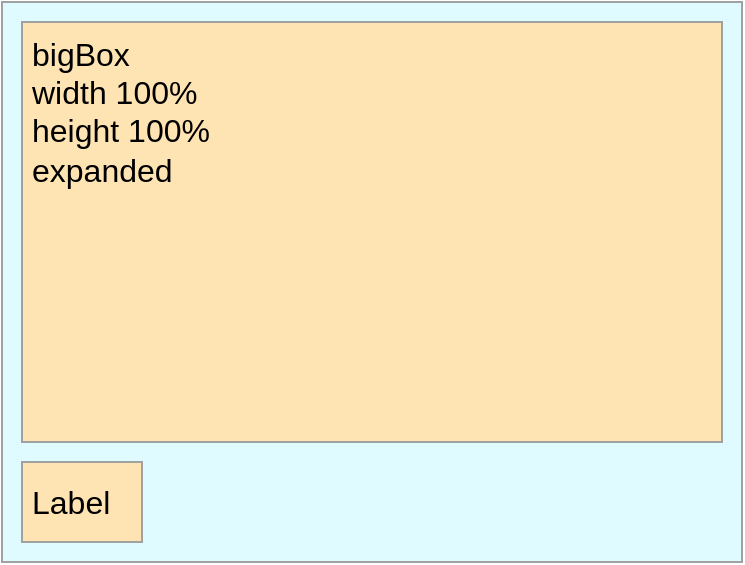 <mxfile version="15.8.8" type="google"><diagram id="uP2yQPWLMFICuI8wUdKz" name="Page-1"><mxGraphModel dx="1422" dy="780" grid="1" gridSize="10" guides="1" tooltips="1" connect="1" arrows="1" fold="1" page="1" pageScale="1" pageWidth="850" pageHeight="1100" math="0" shadow="0"><root><mxCell id="0"/><mxCell id="1" parent="0"/><mxCell id="RSKEqFeCN_F5ZOp270C6-1" value="" style="rounded=0;whiteSpace=wrap;html=1;fillColor=#DFFBFF;strokeColor=#A1A1A1;" vertex="1" parent="1"><mxGeometry x="10" y="10" width="370" height="280" as="geometry"/></mxCell><mxCell id="RSKEqFeCN_F5ZOp270C6-2" value="&lt;div&gt;bigBox&lt;/div&gt;&lt;div&gt;width 100%&lt;/div&gt;&lt;div&gt;height 100%&lt;/div&gt;&lt;div&gt;expanded&lt;br&gt;&lt;/div&gt;" style="rounded=0;whiteSpace=wrap;html=1;strokeColor=#A1A1A1;fillColor=#FFE4B3;glass=0;shadow=0;sketch=0;fontSize=16;align=left;spacingLeft=3;verticalAlign=top;" vertex="1" parent="1"><mxGeometry x="20" y="20" width="350" height="210" as="geometry"/></mxCell><mxCell id="RSKEqFeCN_F5ZOp270C6-3" value="Label" style="rounded=0;whiteSpace=wrap;html=1;strokeColor=#A1A1A1;fillColor=#FFE4B3;glass=0;shadow=0;sketch=0;fontSize=16;align=left;spacingLeft=3;verticalAlign=middle;" vertex="1" parent="1"><mxGeometry x="20" y="240" width="60" height="40" as="geometry"/></mxCell></root></mxGraphModel></diagram></mxfile>